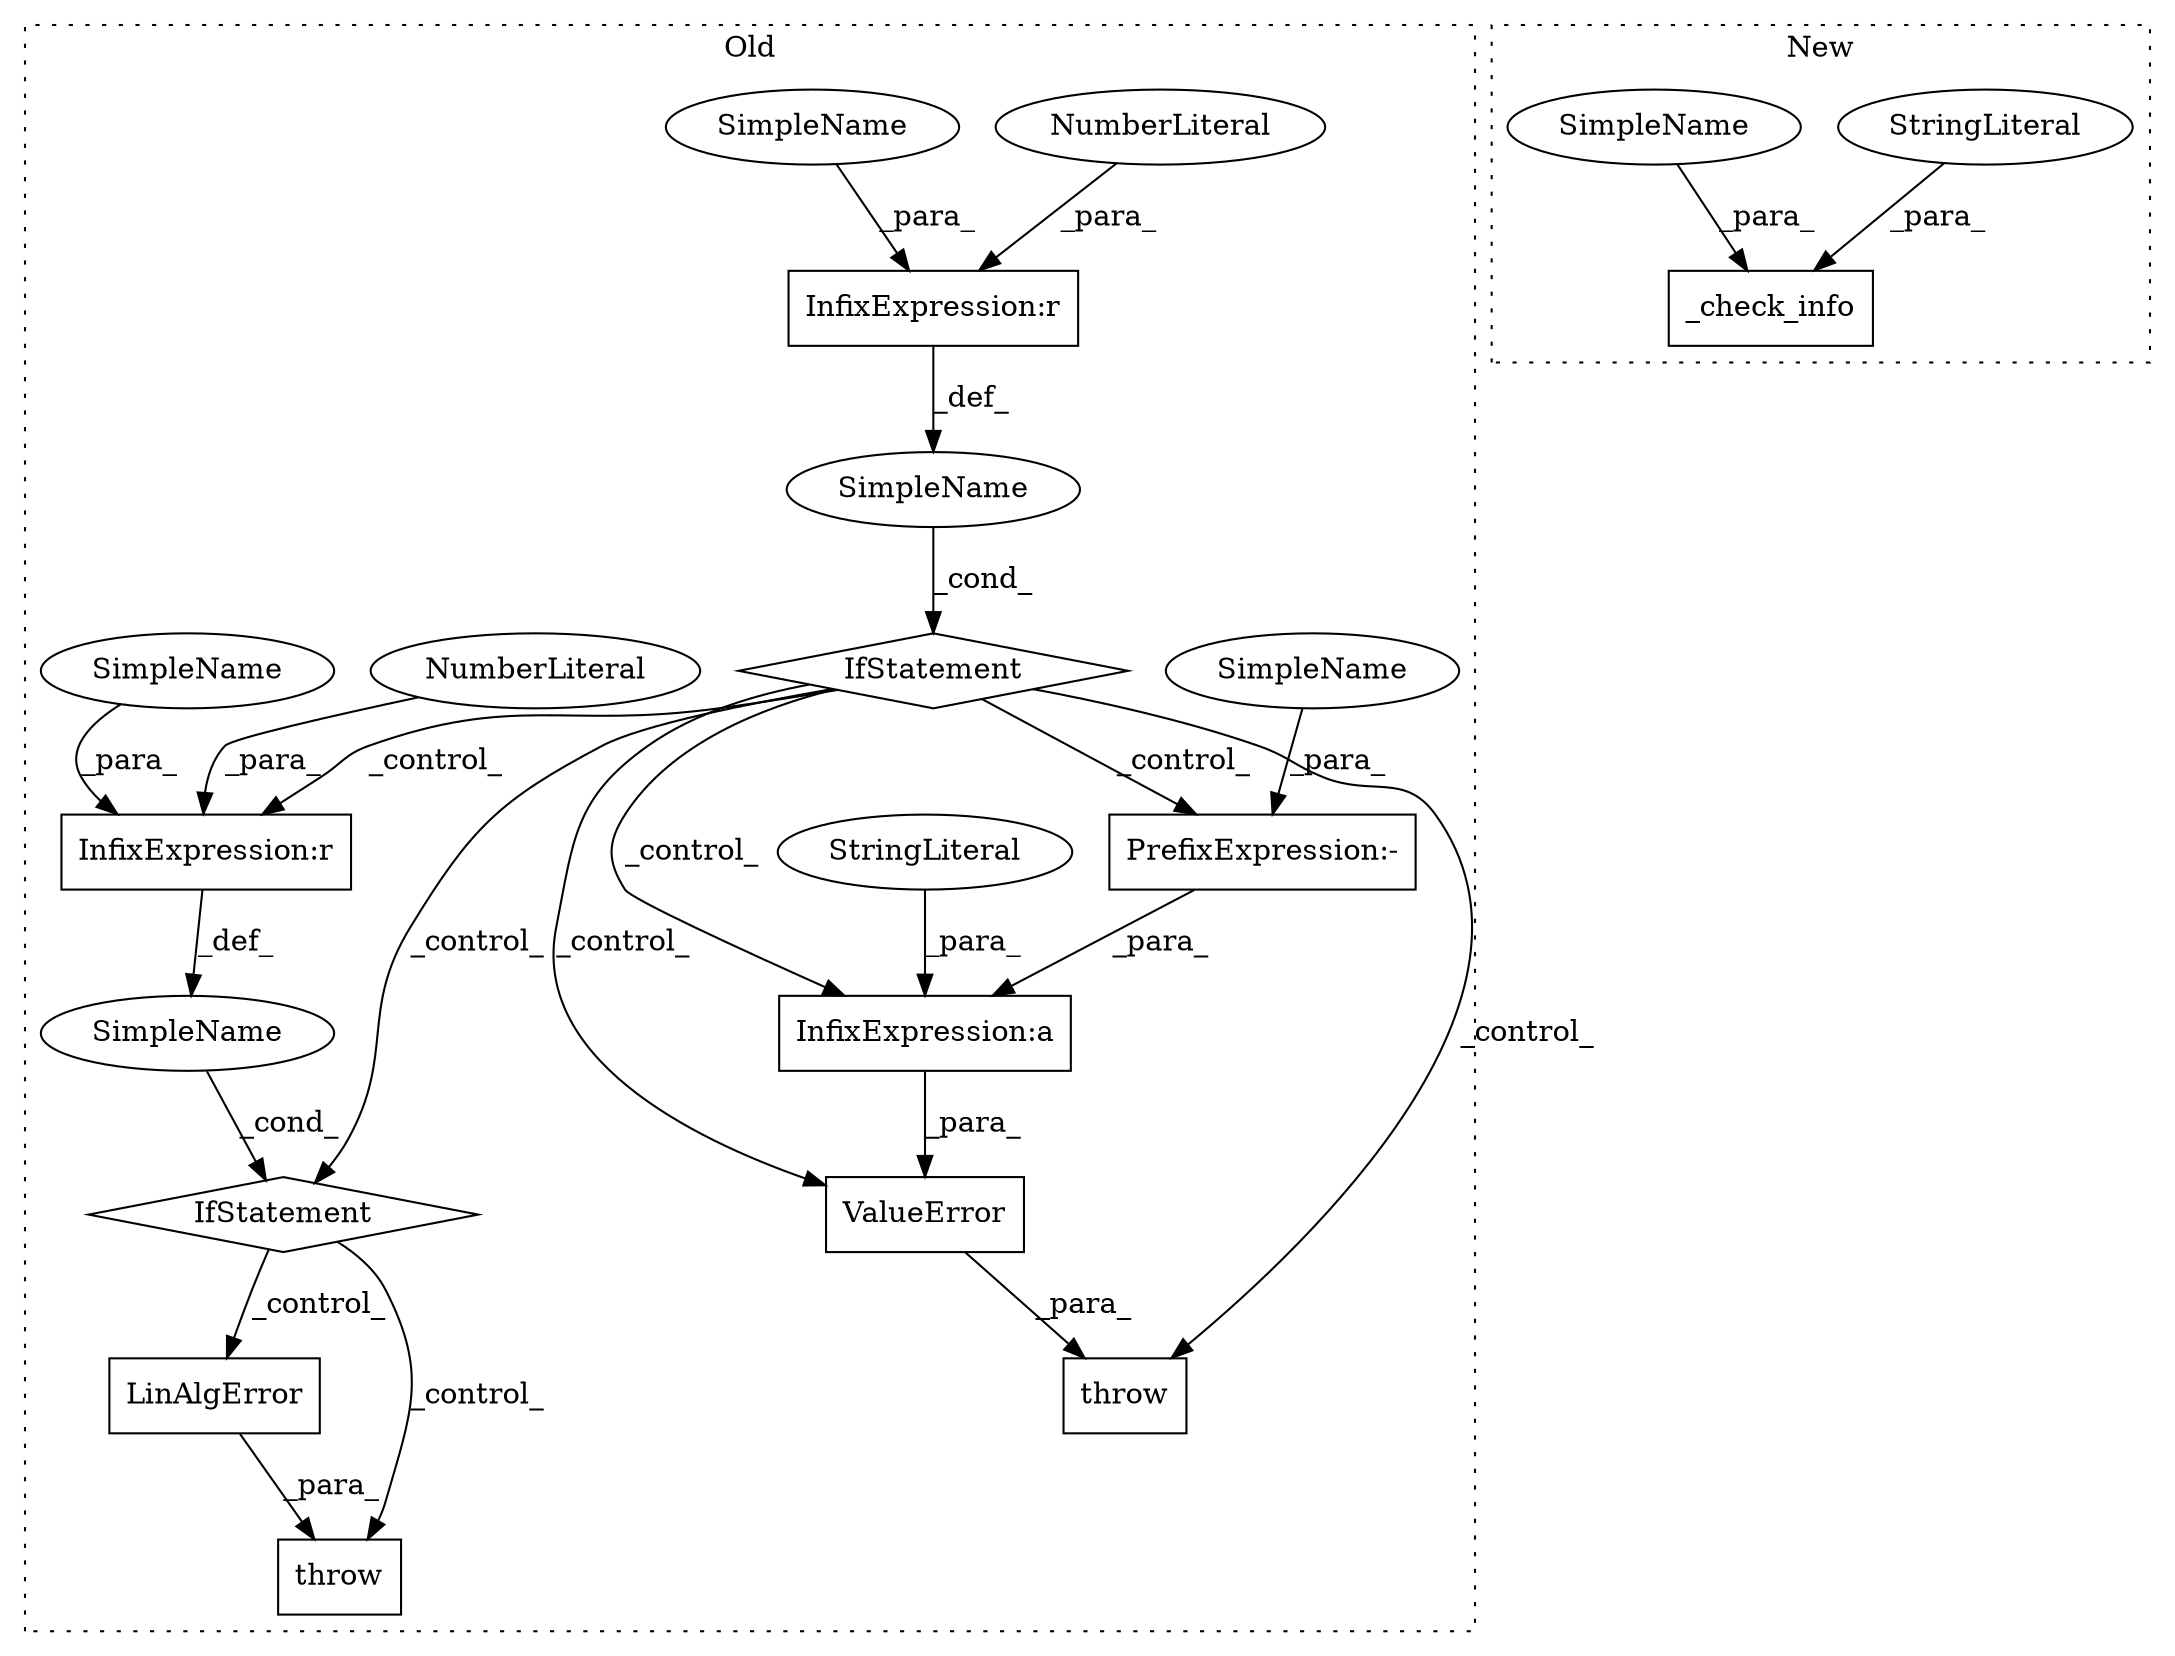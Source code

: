 digraph G {
subgraph cluster0 {
1 [label="ValueError" a="32" s="19772,19869" l="11,2" shape="box"];
3 [label="SimpleName" a="42" s="" l="" shape="ellipse"];
4 [label="throw" a="53" s="19905" l="6" shape="box"];
5 [label="InfixExpression:a" a="27" s="19828" l="10" shape="box"];
6 [label="StringLiteral" a="45" s="19783" l="45" shape="ellipse"];
7 [label="PrefixExpression:-" a="38" s="19838" l="1" shape="box"];
8 [label="InfixExpression:r" a="27" s="19891" l="3" shape="box"];
9 [label="NumberLiteral" a="34" s="19894" l="1" shape="ellipse"];
10 [label="InfixExpression:r" a="27" s="19752" l="3" shape="box"];
11 [label="NumberLiteral" a="34" s="19755" l="1" shape="ellipse"];
12 [label="throw" a="53" s="19766" l="6" shape="box"];
13 [label="SimpleName" a="42" s="" l="" shape="ellipse"];
14 [label="IfStatement" a="25" s="19883,19895" l="4,2" shape="diamond"];
15 [label="LinAlgError" a="32" s="19911,20019" l="12,2" shape="box"];
16 [label="IfStatement" a="25" s="19744,19756" l="4,2" shape="diamond"];
18 [label="SimpleName" a="42" s="19748" l="4" shape="ellipse"];
19 [label="SimpleName" a="42" s="19887" l="4" shape="ellipse"];
20 [label="SimpleName" a="42" s="19839" l="4" shape="ellipse"];
label = "Old";
style="dotted";
}
subgraph cluster1 {
2 [label="_check_info" a="32" s="19637,19716" l="12,1" shape="box"];
17 [label="StringLiteral" a="45" s="19654" l="25" shape="ellipse"];
21 [label="SimpleName" a="42" s="19649" l="4" shape="ellipse"];
label = "New";
style="dotted";
}
1 -> 12 [label="_para_"];
3 -> 16 [label="_cond_"];
5 -> 1 [label="_para_"];
6 -> 5 [label="_para_"];
7 -> 5 [label="_para_"];
8 -> 13 [label="_def_"];
9 -> 8 [label="_para_"];
10 -> 3 [label="_def_"];
11 -> 10 [label="_para_"];
13 -> 14 [label="_cond_"];
14 -> 15 [label="_control_"];
14 -> 4 [label="_control_"];
15 -> 4 [label="_para_"];
16 -> 7 [label="_control_"];
16 -> 14 [label="_control_"];
16 -> 8 [label="_control_"];
16 -> 12 [label="_control_"];
16 -> 1 [label="_control_"];
16 -> 5 [label="_control_"];
17 -> 2 [label="_para_"];
18 -> 10 [label="_para_"];
19 -> 8 [label="_para_"];
20 -> 7 [label="_para_"];
21 -> 2 [label="_para_"];
}